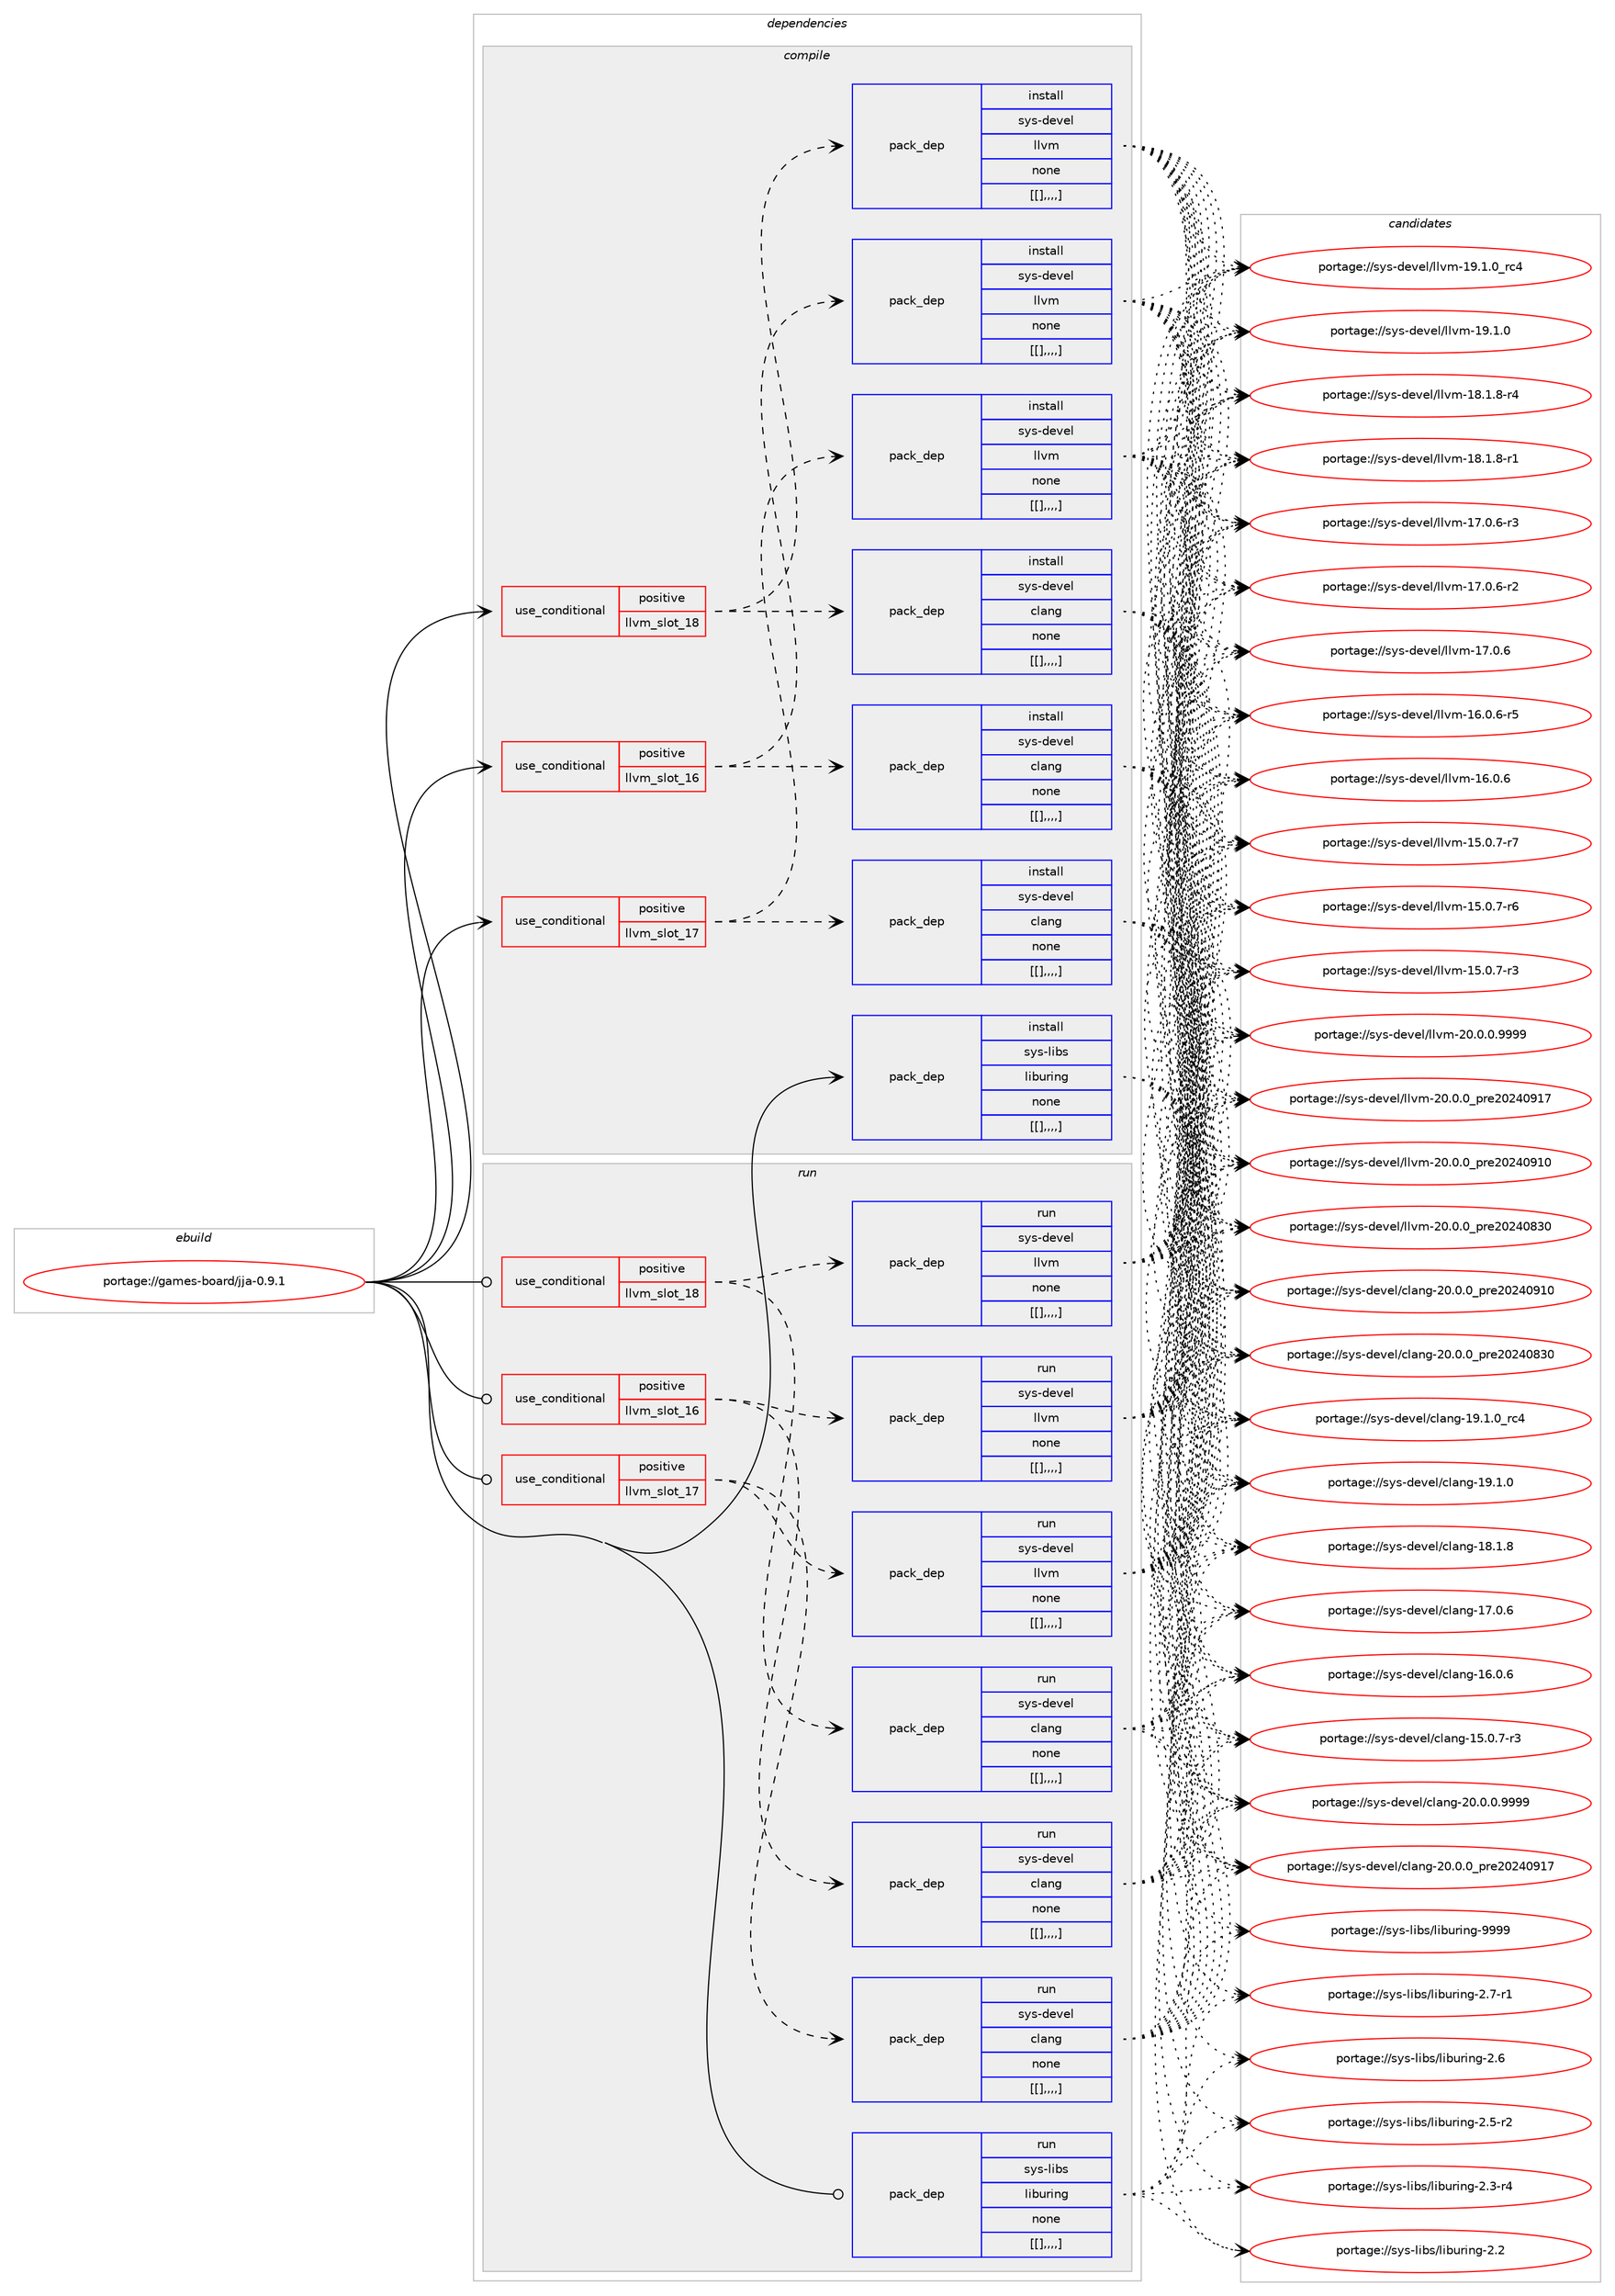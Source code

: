 digraph prolog {

# *************
# Graph options
# *************

newrank=true;
concentrate=true;
compound=true;
graph [rankdir=LR,fontname=Helvetica,fontsize=10,ranksep=1.5];#, ranksep=2.5, nodesep=0.2];
edge  [arrowhead=vee];
node  [fontname=Helvetica,fontsize=10];

# **********
# The ebuild
# **********

subgraph cluster_leftcol {
color=gray;
label=<<i>ebuild</i>>;
id [label="portage://games-board/jja-0.9.1", color=red, width=4, href="../games-board/jja-0.9.1.svg"];
}

# ****************
# The dependencies
# ****************

subgraph cluster_midcol {
color=gray;
label=<<i>dependencies</i>>;
subgraph cluster_compile {
fillcolor="#eeeeee";
style=filled;
label=<<i>compile</i>>;
subgraph cond65512 {
dependency230732 [label=<<TABLE BORDER="0" CELLBORDER="1" CELLSPACING="0" CELLPADDING="4"><TR><TD ROWSPAN="3" CELLPADDING="10">use_conditional</TD></TR><TR><TD>positive</TD></TR><TR><TD>llvm_slot_16</TD></TR></TABLE>>, shape=none, color=red];
subgraph pack163745 {
dependency230733 [label=<<TABLE BORDER="0" CELLBORDER="1" CELLSPACING="0" CELLPADDING="4" WIDTH="220"><TR><TD ROWSPAN="6" CELLPADDING="30">pack_dep</TD></TR><TR><TD WIDTH="110">install</TD></TR><TR><TD>sys-devel</TD></TR><TR><TD>clang</TD></TR><TR><TD>none</TD></TR><TR><TD>[[],,,,]</TD></TR></TABLE>>, shape=none, color=blue];
}
dependency230732:e -> dependency230733:w [weight=20,style="dashed",arrowhead="vee"];
subgraph pack163746 {
dependency230734 [label=<<TABLE BORDER="0" CELLBORDER="1" CELLSPACING="0" CELLPADDING="4" WIDTH="220"><TR><TD ROWSPAN="6" CELLPADDING="30">pack_dep</TD></TR><TR><TD WIDTH="110">install</TD></TR><TR><TD>sys-devel</TD></TR><TR><TD>llvm</TD></TR><TR><TD>none</TD></TR><TR><TD>[[],,,,]</TD></TR></TABLE>>, shape=none, color=blue];
}
dependency230732:e -> dependency230734:w [weight=20,style="dashed",arrowhead="vee"];
}
id:e -> dependency230732:w [weight=20,style="solid",arrowhead="vee"];
subgraph cond65513 {
dependency230735 [label=<<TABLE BORDER="0" CELLBORDER="1" CELLSPACING="0" CELLPADDING="4"><TR><TD ROWSPAN="3" CELLPADDING="10">use_conditional</TD></TR><TR><TD>positive</TD></TR><TR><TD>llvm_slot_17</TD></TR></TABLE>>, shape=none, color=red];
subgraph pack163747 {
dependency230736 [label=<<TABLE BORDER="0" CELLBORDER="1" CELLSPACING="0" CELLPADDING="4" WIDTH="220"><TR><TD ROWSPAN="6" CELLPADDING="30">pack_dep</TD></TR><TR><TD WIDTH="110">install</TD></TR><TR><TD>sys-devel</TD></TR><TR><TD>clang</TD></TR><TR><TD>none</TD></TR><TR><TD>[[],,,,]</TD></TR></TABLE>>, shape=none, color=blue];
}
dependency230735:e -> dependency230736:w [weight=20,style="dashed",arrowhead="vee"];
subgraph pack163748 {
dependency230737 [label=<<TABLE BORDER="0" CELLBORDER="1" CELLSPACING="0" CELLPADDING="4" WIDTH="220"><TR><TD ROWSPAN="6" CELLPADDING="30">pack_dep</TD></TR><TR><TD WIDTH="110">install</TD></TR><TR><TD>sys-devel</TD></TR><TR><TD>llvm</TD></TR><TR><TD>none</TD></TR><TR><TD>[[],,,,]</TD></TR></TABLE>>, shape=none, color=blue];
}
dependency230735:e -> dependency230737:w [weight=20,style="dashed",arrowhead="vee"];
}
id:e -> dependency230735:w [weight=20,style="solid",arrowhead="vee"];
subgraph cond65514 {
dependency230738 [label=<<TABLE BORDER="0" CELLBORDER="1" CELLSPACING="0" CELLPADDING="4"><TR><TD ROWSPAN="3" CELLPADDING="10">use_conditional</TD></TR><TR><TD>positive</TD></TR><TR><TD>llvm_slot_18</TD></TR></TABLE>>, shape=none, color=red];
subgraph pack163749 {
dependency230739 [label=<<TABLE BORDER="0" CELLBORDER="1" CELLSPACING="0" CELLPADDING="4" WIDTH="220"><TR><TD ROWSPAN="6" CELLPADDING="30">pack_dep</TD></TR><TR><TD WIDTH="110">install</TD></TR><TR><TD>sys-devel</TD></TR><TR><TD>clang</TD></TR><TR><TD>none</TD></TR><TR><TD>[[],,,,]</TD></TR></TABLE>>, shape=none, color=blue];
}
dependency230738:e -> dependency230739:w [weight=20,style="dashed",arrowhead="vee"];
subgraph pack163750 {
dependency230740 [label=<<TABLE BORDER="0" CELLBORDER="1" CELLSPACING="0" CELLPADDING="4" WIDTH="220"><TR><TD ROWSPAN="6" CELLPADDING="30">pack_dep</TD></TR><TR><TD WIDTH="110">install</TD></TR><TR><TD>sys-devel</TD></TR><TR><TD>llvm</TD></TR><TR><TD>none</TD></TR><TR><TD>[[],,,,]</TD></TR></TABLE>>, shape=none, color=blue];
}
dependency230738:e -> dependency230740:w [weight=20,style="dashed",arrowhead="vee"];
}
id:e -> dependency230738:w [weight=20,style="solid",arrowhead="vee"];
subgraph pack163751 {
dependency230741 [label=<<TABLE BORDER="0" CELLBORDER="1" CELLSPACING="0" CELLPADDING="4" WIDTH="220"><TR><TD ROWSPAN="6" CELLPADDING="30">pack_dep</TD></TR><TR><TD WIDTH="110">install</TD></TR><TR><TD>sys-libs</TD></TR><TR><TD>liburing</TD></TR><TR><TD>none</TD></TR><TR><TD>[[],,,,]</TD></TR></TABLE>>, shape=none, color=blue];
}
id:e -> dependency230741:w [weight=20,style="solid",arrowhead="vee"];
}
subgraph cluster_compileandrun {
fillcolor="#eeeeee";
style=filled;
label=<<i>compile and run</i>>;
}
subgraph cluster_run {
fillcolor="#eeeeee";
style=filled;
label=<<i>run</i>>;
subgraph cond65515 {
dependency230742 [label=<<TABLE BORDER="0" CELLBORDER="1" CELLSPACING="0" CELLPADDING="4"><TR><TD ROWSPAN="3" CELLPADDING="10">use_conditional</TD></TR><TR><TD>positive</TD></TR><TR><TD>llvm_slot_16</TD></TR></TABLE>>, shape=none, color=red];
subgraph pack163752 {
dependency230743 [label=<<TABLE BORDER="0" CELLBORDER="1" CELLSPACING="0" CELLPADDING="4" WIDTH="220"><TR><TD ROWSPAN="6" CELLPADDING="30">pack_dep</TD></TR><TR><TD WIDTH="110">run</TD></TR><TR><TD>sys-devel</TD></TR><TR><TD>clang</TD></TR><TR><TD>none</TD></TR><TR><TD>[[],,,,]</TD></TR></TABLE>>, shape=none, color=blue];
}
dependency230742:e -> dependency230743:w [weight=20,style="dashed",arrowhead="vee"];
subgraph pack163753 {
dependency230744 [label=<<TABLE BORDER="0" CELLBORDER="1" CELLSPACING="0" CELLPADDING="4" WIDTH="220"><TR><TD ROWSPAN="6" CELLPADDING="30">pack_dep</TD></TR><TR><TD WIDTH="110">run</TD></TR><TR><TD>sys-devel</TD></TR><TR><TD>llvm</TD></TR><TR><TD>none</TD></TR><TR><TD>[[],,,,]</TD></TR></TABLE>>, shape=none, color=blue];
}
dependency230742:e -> dependency230744:w [weight=20,style="dashed",arrowhead="vee"];
}
id:e -> dependency230742:w [weight=20,style="solid",arrowhead="odot"];
subgraph cond65516 {
dependency230745 [label=<<TABLE BORDER="0" CELLBORDER="1" CELLSPACING="0" CELLPADDING="4"><TR><TD ROWSPAN="3" CELLPADDING="10">use_conditional</TD></TR><TR><TD>positive</TD></TR><TR><TD>llvm_slot_17</TD></TR></TABLE>>, shape=none, color=red];
subgraph pack163754 {
dependency230746 [label=<<TABLE BORDER="0" CELLBORDER="1" CELLSPACING="0" CELLPADDING="4" WIDTH="220"><TR><TD ROWSPAN="6" CELLPADDING="30">pack_dep</TD></TR><TR><TD WIDTH="110">run</TD></TR><TR><TD>sys-devel</TD></TR><TR><TD>clang</TD></TR><TR><TD>none</TD></TR><TR><TD>[[],,,,]</TD></TR></TABLE>>, shape=none, color=blue];
}
dependency230745:e -> dependency230746:w [weight=20,style="dashed",arrowhead="vee"];
subgraph pack163755 {
dependency230747 [label=<<TABLE BORDER="0" CELLBORDER="1" CELLSPACING="0" CELLPADDING="4" WIDTH="220"><TR><TD ROWSPAN="6" CELLPADDING="30">pack_dep</TD></TR><TR><TD WIDTH="110">run</TD></TR><TR><TD>sys-devel</TD></TR><TR><TD>llvm</TD></TR><TR><TD>none</TD></TR><TR><TD>[[],,,,]</TD></TR></TABLE>>, shape=none, color=blue];
}
dependency230745:e -> dependency230747:w [weight=20,style="dashed",arrowhead="vee"];
}
id:e -> dependency230745:w [weight=20,style="solid",arrowhead="odot"];
subgraph cond65517 {
dependency230748 [label=<<TABLE BORDER="0" CELLBORDER="1" CELLSPACING="0" CELLPADDING="4"><TR><TD ROWSPAN="3" CELLPADDING="10">use_conditional</TD></TR><TR><TD>positive</TD></TR><TR><TD>llvm_slot_18</TD></TR></TABLE>>, shape=none, color=red];
subgraph pack163756 {
dependency230749 [label=<<TABLE BORDER="0" CELLBORDER="1" CELLSPACING="0" CELLPADDING="4" WIDTH="220"><TR><TD ROWSPAN="6" CELLPADDING="30">pack_dep</TD></TR><TR><TD WIDTH="110">run</TD></TR><TR><TD>sys-devel</TD></TR><TR><TD>clang</TD></TR><TR><TD>none</TD></TR><TR><TD>[[],,,,]</TD></TR></TABLE>>, shape=none, color=blue];
}
dependency230748:e -> dependency230749:w [weight=20,style="dashed",arrowhead="vee"];
subgraph pack163757 {
dependency230750 [label=<<TABLE BORDER="0" CELLBORDER="1" CELLSPACING="0" CELLPADDING="4" WIDTH="220"><TR><TD ROWSPAN="6" CELLPADDING="30">pack_dep</TD></TR><TR><TD WIDTH="110">run</TD></TR><TR><TD>sys-devel</TD></TR><TR><TD>llvm</TD></TR><TR><TD>none</TD></TR><TR><TD>[[],,,,]</TD></TR></TABLE>>, shape=none, color=blue];
}
dependency230748:e -> dependency230750:w [weight=20,style="dashed",arrowhead="vee"];
}
id:e -> dependency230748:w [weight=20,style="solid",arrowhead="odot"];
subgraph pack163758 {
dependency230751 [label=<<TABLE BORDER="0" CELLBORDER="1" CELLSPACING="0" CELLPADDING="4" WIDTH="220"><TR><TD ROWSPAN="6" CELLPADDING="30">pack_dep</TD></TR><TR><TD WIDTH="110">run</TD></TR><TR><TD>sys-libs</TD></TR><TR><TD>liburing</TD></TR><TR><TD>none</TD></TR><TR><TD>[[],,,,]</TD></TR></TABLE>>, shape=none, color=blue];
}
id:e -> dependency230751:w [weight=20,style="solid",arrowhead="odot"];
}
}

# **************
# The candidates
# **************

subgraph cluster_choices {
rank=same;
color=gray;
label=<<i>candidates</i>>;

subgraph choice163745 {
color=black;
nodesep=1;
choice11512111545100101118101108479910897110103455048464846484657575757 [label="portage://sys-devel/clang-20.0.0.9999", color=red, width=4,href="../sys-devel/clang-20.0.0.9999.svg"];
choice1151211154510010111810110847991089711010345504846484648951121141015048505248574955 [label="portage://sys-devel/clang-20.0.0_pre20240917", color=red, width=4,href="../sys-devel/clang-20.0.0_pre20240917.svg"];
choice1151211154510010111810110847991089711010345504846484648951121141015048505248574948 [label="portage://sys-devel/clang-20.0.0_pre20240910", color=red, width=4,href="../sys-devel/clang-20.0.0_pre20240910.svg"];
choice1151211154510010111810110847991089711010345504846484648951121141015048505248565148 [label="portage://sys-devel/clang-20.0.0_pre20240830", color=red, width=4,href="../sys-devel/clang-20.0.0_pre20240830.svg"];
choice1151211154510010111810110847991089711010345495746494648951149952 [label="portage://sys-devel/clang-19.1.0_rc4", color=red, width=4,href="../sys-devel/clang-19.1.0_rc4.svg"];
choice1151211154510010111810110847991089711010345495746494648 [label="portage://sys-devel/clang-19.1.0", color=red, width=4,href="../sys-devel/clang-19.1.0.svg"];
choice1151211154510010111810110847991089711010345495646494656 [label="portage://sys-devel/clang-18.1.8", color=red, width=4,href="../sys-devel/clang-18.1.8.svg"];
choice1151211154510010111810110847991089711010345495546484654 [label="portage://sys-devel/clang-17.0.6", color=red, width=4,href="../sys-devel/clang-17.0.6.svg"];
choice1151211154510010111810110847991089711010345495446484654 [label="portage://sys-devel/clang-16.0.6", color=red, width=4,href="../sys-devel/clang-16.0.6.svg"];
choice11512111545100101118101108479910897110103454953464846554511451 [label="portage://sys-devel/clang-15.0.7-r3", color=red, width=4,href="../sys-devel/clang-15.0.7-r3.svg"];
dependency230733:e -> choice11512111545100101118101108479910897110103455048464846484657575757:w [style=dotted,weight="100"];
dependency230733:e -> choice1151211154510010111810110847991089711010345504846484648951121141015048505248574955:w [style=dotted,weight="100"];
dependency230733:e -> choice1151211154510010111810110847991089711010345504846484648951121141015048505248574948:w [style=dotted,weight="100"];
dependency230733:e -> choice1151211154510010111810110847991089711010345504846484648951121141015048505248565148:w [style=dotted,weight="100"];
dependency230733:e -> choice1151211154510010111810110847991089711010345495746494648951149952:w [style=dotted,weight="100"];
dependency230733:e -> choice1151211154510010111810110847991089711010345495746494648:w [style=dotted,weight="100"];
dependency230733:e -> choice1151211154510010111810110847991089711010345495646494656:w [style=dotted,weight="100"];
dependency230733:e -> choice1151211154510010111810110847991089711010345495546484654:w [style=dotted,weight="100"];
dependency230733:e -> choice1151211154510010111810110847991089711010345495446484654:w [style=dotted,weight="100"];
dependency230733:e -> choice11512111545100101118101108479910897110103454953464846554511451:w [style=dotted,weight="100"];
}
subgraph choice163746 {
color=black;
nodesep=1;
choice1151211154510010111810110847108108118109455048464846484657575757 [label="portage://sys-devel/llvm-20.0.0.9999", color=red, width=4,href="../sys-devel/llvm-20.0.0.9999.svg"];
choice115121115451001011181011084710810811810945504846484648951121141015048505248574955 [label="portage://sys-devel/llvm-20.0.0_pre20240917", color=red, width=4,href="../sys-devel/llvm-20.0.0_pre20240917.svg"];
choice115121115451001011181011084710810811810945504846484648951121141015048505248574948 [label="portage://sys-devel/llvm-20.0.0_pre20240910", color=red, width=4,href="../sys-devel/llvm-20.0.0_pre20240910.svg"];
choice115121115451001011181011084710810811810945504846484648951121141015048505248565148 [label="portage://sys-devel/llvm-20.0.0_pre20240830", color=red, width=4,href="../sys-devel/llvm-20.0.0_pre20240830.svg"];
choice115121115451001011181011084710810811810945495746494648951149952 [label="portage://sys-devel/llvm-19.1.0_rc4", color=red, width=4,href="../sys-devel/llvm-19.1.0_rc4.svg"];
choice115121115451001011181011084710810811810945495746494648 [label="portage://sys-devel/llvm-19.1.0", color=red, width=4,href="../sys-devel/llvm-19.1.0.svg"];
choice1151211154510010111810110847108108118109454956464946564511452 [label="portage://sys-devel/llvm-18.1.8-r4", color=red, width=4,href="../sys-devel/llvm-18.1.8-r4.svg"];
choice1151211154510010111810110847108108118109454956464946564511449 [label="portage://sys-devel/llvm-18.1.8-r1", color=red, width=4,href="../sys-devel/llvm-18.1.8-r1.svg"];
choice1151211154510010111810110847108108118109454955464846544511451 [label="portage://sys-devel/llvm-17.0.6-r3", color=red, width=4,href="../sys-devel/llvm-17.0.6-r3.svg"];
choice1151211154510010111810110847108108118109454955464846544511450 [label="portage://sys-devel/llvm-17.0.6-r2", color=red, width=4,href="../sys-devel/llvm-17.0.6-r2.svg"];
choice115121115451001011181011084710810811810945495546484654 [label="portage://sys-devel/llvm-17.0.6", color=red, width=4,href="../sys-devel/llvm-17.0.6.svg"];
choice1151211154510010111810110847108108118109454954464846544511453 [label="portage://sys-devel/llvm-16.0.6-r5", color=red, width=4,href="../sys-devel/llvm-16.0.6-r5.svg"];
choice115121115451001011181011084710810811810945495446484654 [label="portage://sys-devel/llvm-16.0.6", color=red, width=4,href="../sys-devel/llvm-16.0.6.svg"];
choice1151211154510010111810110847108108118109454953464846554511455 [label="portage://sys-devel/llvm-15.0.7-r7", color=red, width=4,href="../sys-devel/llvm-15.0.7-r7.svg"];
choice1151211154510010111810110847108108118109454953464846554511454 [label="portage://sys-devel/llvm-15.0.7-r6", color=red, width=4,href="../sys-devel/llvm-15.0.7-r6.svg"];
choice1151211154510010111810110847108108118109454953464846554511451 [label="portage://sys-devel/llvm-15.0.7-r3", color=red, width=4,href="../sys-devel/llvm-15.0.7-r3.svg"];
dependency230734:e -> choice1151211154510010111810110847108108118109455048464846484657575757:w [style=dotted,weight="100"];
dependency230734:e -> choice115121115451001011181011084710810811810945504846484648951121141015048505248574955:w [style=dotted,weight="100"];
dependency230734:e -> choice115121115451001011181011084710810811810945504846484648951121141015048505248574948:w [style=dotted,weight="100"];
dependency230734:e -> choice115121115451001011181011084710810811810945504846484648951121141015048505248565148:w [style=dotted,weight="100"];
dependency230734:e -> choice115121115451001011181011084710810811810945495746494648951149952:w [style=dotted,weight="100"];
dependency230734:e -> choice115121115451001011181011084710810811810945495746494648:w [style=dotted,weight="100"];
dependency230734:e -> choice1151211154510010111810110847108108118109454956464946564511452:w [style=dotted,weight="100"];
dependency230734:e -> choice1151211154510010111810110847108108118109454956464946564511449:w [style=dotted,weight="100"];
dependency230734:e -> choice1151211154510010111810110847108108118109454955464846544511451:w [style=dotted,weight="100"];
dependency230734:e -> choice1151211154510010111810110847108108118109454955464846544511450:w [style=dotted,weight="100"];
dependency230734:e -> choice115121115451001011181011084710810811810945495546484654:w [style=dotted,weight="100"];
dependency230734:e -> choice1151211154510010111810110847108108118109454954464846544511453:w [style=dotted,weight="100"];
dependency230734:e -> choice115121115451001011181011084710810811810945495446484654:w [style=dotted,weight="100"];
dependency230734:e -> choice1151211154510010111810110847108108118109454953464846554511455:w [style=dotted,weight="100"];
dependency230734:e -> choice1151211154510010111810110847108108118109454953464846554511454:w [style=dotted,weight="100"];
dependency230734:e -> choice1151211154510010111810110847108108118109454953464846554511451:w [style=dotted,weight="100"];
}
subgraph choice163747 {
color=black;
nodesep=1;
choice11512111545100101118101108479910897110103455048464846484657575757 [label="portage://sys-devel/clang-20.0.0.9999", color=red, width=4,href="../sys-devel/clang-20.0.0.9999.svg"];
choice1151211154510010111810110847991089711010345504846484648951121141015048505248574955 [label="portage://sys-devel/clang-20.0.0_pre20240917", color=red, width=4,href="../sys-devel/clang-20.0.0_pre20240917.svg"];
choice1151211154510010111810110847991089711010345504846484648951121141015048505248574948 [label="portage://sys-devel/clang-20.0.0_pre20240910", color=red, width=4,href="../sys-devel/clang-20.0.0_pre20240910.svg"];
choice1151211154510010111810110847991089711010345504846484648951121141015048505248565148 [label="portage://sys-devel/clang-20.0.0_pre20240830", color=red, width=4,href="../sys-devel/clang-20.0.0_pre20240830.svg"];
choice1151211154510010111810110847991089711010345495746494648951149952 [label="portage://sys-devel/clang-19.1.0_rc4", color=red, width=4,href="../sys-devel/clang-19.1.0_rc4.svg"];
choice1151211154510010111810110847991089711010345495746494648 [label="portage://sys-devel/clang-19.1.0", color=red, width=4,href="../sys-devel/clang-19.1.0.svg"];
choice1151211154510010111810110847991089711010345495646494656 [label="portage://sys-devel/clang-18.1.8", color=red, width=4,href="../sys-devel/clang-18.1.8.svg"];
choice1151211154510010111810110847991089711010345495546484654 [label="portage://sys-devel/clang-17.0.6", color=red, width=4,href="../sys-devel/clang-17.0.6.svg"];
choice1151211154510010111810110847991089711010345495446484654 [label="portage://sys-devel/clang-16.0.6", color=red, width=4,href="../sys-devel/clang-16.0.6.svg"];
choice11512111545100101118101108479910897110103454953464846554511451 [label="portage://sys-devel/clang-15.0.7-r3", color=red, width=4,href="../sys-devel/clang-15.0.7-r3.svg"];
dependency230736:e -> choice11512111545100101118101108479910897110103455048464846484657575757:w [style=dotted,weight="100"];
dependency230736:e -> choice1151211154510010111810110847991089711010345504846484648951121141015048505248574955:w [style=dotted,weight="100"];
dependency230736:e -> choice1151211154510010111810110847991089711010345504846484648951121141015048505248574948:w [style=dotted,weight="100"];
dependency230736:e -> choice1151211154510010111810110847991089711010345504846484648951121141015048505248565148:w [style=dotted,weight="100"];
dependency230736:e -> choice1151211154510010111810110847991089711010345495746494648951149952:w [style=dotted,weight="100"];
dependency230736:e -> choice1151211154510010111810110847991089711010345495746494648:w [style=dotted,weight="100"];
dependency230736:e -> choice1151211154510010111810110847991089711010345495646494656:w [style=dotted,weight="100"];
dependency230736:e -> choice1151211154510010111810110847991089711010345495546484654:w [style=dotted,weight="100"];
dependency230736:e -> choice1151211154510010111810110847991089711010345495446484654:w [style=dotted,weight="100"];
dependency230736:e -> choice11512111545100101118101108479910897110103454953464846554511451:w [style=dotted,weight="100"];
}
subgraph choice163748 {
color=black;
nodesep=1;
choice1151211154510010111810110847108108118109455048464846484657575757 [label="portage://sys-devel/llvm-20.0.0.9999", color=red, width=4,href="../sys-devel/llvm-20.0.0.9999.svg"];
choice115121115451001011181011084710810811810945504846484648951121141015048505248574955 [label="portage://sys-devel/llvm-20.0.0_pre20240917", color=red, width=4,href="../sys-devel/llvm-20.0.0_pre20240917.svg"];
choice115121115451001011181011084710810811810945504846484648951121141015048505248574948 [label="portage://sys-devel/llvm-20.0.0_pre20240910", color=red, width=4,href="../sys-devel/llvm-20.0.0_pre20240910.svg"];
choice115121115451001011181011084710810811810945504846484648951121141015048505248565148 [label="portage://sys-devel/llvm-20.0.0_pre20240830", color=red, width=4,href="../sys-devel/llvm-20.0.0_pre20240830.svg"];
choice115121115451001011181011084710810811810945495746494648951149952 [label="portage://sys-devel/llvm-19.1.0_rc4", color=red, width=4,href="../sys-devel/llvm-19.1.0_rc4.svg"];
choice115121115451001011181011084710810811810945495746494648 [label="portage://sys-devel/llvm-19.1.0", color=red, width=4,href="../sys-devel/llvm-19.1.0.svg"];
choice1151211154510010111810110847108108118109454956464946564511452 [label="portage://sys-devel/llvm-18.1.8-r4", color=red, width=4,href="../sys-devel/llvm-18.1.8-r4.svg"];
choice1151211154510010111810110847108108118109454956464946564511449 [label="portage://sys-devel/llvm-18.1.8-r1", color=red, width=4,href="../sys-devel/llvm-18.1.8-r1.svg"];
choice1151211154510010111810110847108108118109454955464846544511451 [label="portage://sys-devel/llvm-17.0.6-r3", color=red, width=4,href="../sys-devel/llvm-17.0.6-r3.svg"];
choice1151211154510010111810110847108108118109454955464846544511450 [label="portage://sys-devel/llvm-17.0.6-r2", color=red, width=4,href="../sys-devel/llvm-17.0.6-r2.svg"];
choice115121115451001011181011084710810811810945495546484654 [label="portage://sys-devel/llvm-17.0.6", color=red, width=4,href="../sys-devel/llvm-17.0.6.svg"];
choice1151211154510010111810110847108108118109454954464846544511453 [label="portage://sys-devel/llvm-16.0.6-r5", color=red, width=4,href="../sys-devel/llvm-16.0.6-r5.svg"];
choice115121115451001011181011084710810811810945495446484654 [label="portage://sys-devel/llvm-16.0.6", color=red, width=4,href="../sys-devel/llvm-16.0.6.svg"];
choice1151211154510010111810110847108108118109454953464846554511455 [label="portage://sys-devel/llvm-15.0.7-r7", color=red, width=4,href="../sys-devel/llvm-15.0.7-r7.svg"];
choice1151211154510010111810110847108108118109454953464846554511454 [label="portage://sys-devel/llvm-15.0.7-r6", color=red, width=4,href="../sys-devel/llvm-15.0.7-r6.svg"];
choice1151211154510010111810110847108108118109454953464846554511451 [label="portage://sys-devel/llvm-15.0.7-r3", color=red, width=4,href="../sys-devel/llvm-15.0.7-r3.svg"];
dependency230737:e -> choice1151211154510010111810110847108108118109455048464846484657575757:w [style=dotted,weight="100"];
dependency230737:e -> choice115121115451001011181011084710810811810945504846484648951121141015048505248574955:w [style=dotted,weight="100"];
dependency230737:e -> choice115121115451001011181011084710810811810945504846484648951121141015048505248574948:w [style=dotted,weight="100"];
dependency230737:e -> choice115121115451001011181011084710810811810945504846484648951121141015048505248565148:w [style=dotted,weight="100"];
dependency230737:e -> choice115121115451001011181011084710810811810945495746494648951149952:w [style=dotted,weight="100"];
dependency230737:e -> choice115121115451001011181011084710810811810945495746494648:w [style=dotted,weight="100"];
dependency230737:e -> choice1151211154510010111810110847108108118109454956464946564511452:w [style=dotted,weight="100"];
dependency230737:e -> choice1151211154510010111810110847108108118109454956464946564511449:w [style=dotted,weight="100"];
dependency230737:e -> choice1151211154510010111810110847108108118109454955464846544511451:w [style=dotted,weight="100"];
dependency230737:e -> choice1151211154510010111810110847108108118109454955464846544511450:w [style=dotted,weight="100"];
dependency230737:e -> choice115121115451001011181011084710810811810945495546484654:w [style=dotted,weight="100"];
dependency230737:e -> choice1151211154510010111810110847108108118109454954464846544511453:w [style=dotted,weight="100"];
dependency230737:e -> choice115121115451001011181011084710810811810945495446484654:w [style=dotted,weight="100"];
dependency230737:e -> choice1151211154510010111810110847108108118109454953464846554511455:w [style=dotted,weight="100"];
dependency230737:e -> choice1151211154510010111810110847108108118109454953464846554511454:w [style=dotted,weight="100"];
dependency230737:e -> choice1151211154510010111810110847108108118109454953464846554511451:w [style=dotted,weight="100"];
}
subgraph choice163749 {
color=black;
nodesep=1;
choice11512111545100101118101108479910897110103455048464846484657575757 [label="portage://sys-devel/clang-20.0.0.9999", color=red, width=4,href="../sys-devel/clang-20.0.0.9999.svg"];
choice1151211154510010111810110847991089711010345504846484648951121141015048505248574955 [label="portage://sys-devel/clang-20.0.0_pre20240917", color=red, width=4,href="../sys-devel/clang-20.0.0_pre20240917.svg"];
choice1151211154510010111810110847991089711010345504846484648951121141015048505248574948 [label="portage://sys-devel/clang-20.0.0_pre20240910", color=red, width=4,href="../sys-devel/clang-20.0.0_pre20240910.svg"];
choice1151211154510010111810110847991089711010345504846484648951121141015048505248565148 [label="portage://sys-devel/clang-20.0.0_pre20240830", color=red, width=4,href="../sys-devel/clang-20.0.0_pre20240830.svg"];
choice1151211154510010111810110847991089711010345495746494648951149952 [label="portage://sys-devel/clang-19.1.0_rc4", color=red, width=4,href="../sys-devel/clang-19.1.0_rc4.svg"];
choice1151211154510010111810110847991089711010345495746494648 [label="portage://sys-devel/clang-19.1.0", color=red, width=4,href="../sys-devel/clang-19.1.0.svg"];
choice1151211154510010111810110847991089711010345495646494656 [label="portage://sys-devel/clang-18.1.8", color=red, width=4,href="../sys-devel/clang-18.1.8.svg"];
choice1151211154510010111810110847991089711010345495546484654 [label="portage://sys-devel/clang-17.0.6", color=red, width=4,href="../sys-devel/clang-17.0.6.svg"];
choice1151211154510010111810110847991089711010345495446484654 [label="portage://sys-devel/clang-16.0.6", color=red, width=4,href="../sys-devel/clang-16.0.6.svg"];
choice11512111545100101118101108479910897110103454953464846554511451 [label="portage://sys-devel/clang-15.0.7-r3", color=red, width=4,href="../sys-devel/clang-15.0.7-r3.svg"];
dependency230739:e -> choice11512111545100101118101108479910897110103455048464846484657575757:w [style=dotted,weight="100"];
dependency230739:e -> choice1151211154510010111810110847991089711010345504846484648951121141015048505248574955:w [style=dotted,weight="100"];
dependency230739:e -> choice1151211154510010111810110847991089711010345504846484648951121141015048505248574948:w [style=dotted,weight="100"];
dependency230739:e -> choice1151211154510010111810110847991089711010345504846484648951121141015048505248565148:w [style=dotted,weight="100"];
dependency230739:e -> choice1151211154510010111810110847991089711010345495746494648951149952:w [style=dotted,weight="100"];
dependency230739:e -> choice1151211154510010111810110847991089711010345495746494648:w [style=dotted,weight="100"];
dependency230739:e -> choice1151211154510010111810110847991089711010345495646494656:w [style=dotted,weight="100"];
dependency230739:e -> choice1151211154510010111810110847991089711010345495546484654:w [style=dotted,weight="100"];
dependency230739:e -> choice1151211154510010111810110847991089711010345495446484654:w [style=dotted,weight="100"];
dependency230739:e -> choice11512111545100101118101108479910897110103454953464846554511451:w [style=dotted,weight="100"];
}
subgraph choice163750 {
color=black;
nodesep=1;
choice1151211154510010111810110847108108118109455048464846484657575757 [label="portage://sys-devel/llvm-20.0.0.9999", color=red, width=4,href="../sys-devel/llvm-20.0.0.9999.svg"];
choice115121115451001011181011084710810811810945504846484648951121141015048505248574955 [label="portage://sys-devel/llvm-20.0.0_pre20240917", color=red, width=4,href="../sys-devel/llvm-20.0.0_pre20240917.svg"];
choice115121115451001011181011084710810811810945504846484648951121141015048505248574948 [label="portage://sys-devel/llvm-20.0.0_pre20240910", color=red, width=4,href="../sys-devel/llvm-20.0.0_pre20240910.svg"];
choice115121115451001011181011084710810811810945504846484648951121141015048505248565148 [label="portage://sys-devel/llvm-20.0.0_pre20240830", color=red, width=4,href="../sys-devel/llvm-20.0.0_pre20240830.svg"];
choice115121115451001011181011084710810811810945495746494648951149952 [label="portage://sys-devel/llvm-19.1.0_rc4", color=red, width=4,href="../sys-devel/llvm-19.1.0_rc4.svg"];
choice115121115451001011181011084710810811810945495746494648 [label="portage://sys-devel/llvm-19.1.0", color=red, width=4,href="../sys-devel/llvm-19.1.0.svg"];
choice1151211154510010111810110847108108118109454956464946564511452 [label="portage://sys-devel/llvm-18.1.8-r4", color=red, width=4,href="../sys-devel/llvm-18.1.8-r4.svg"];
choice1151211154510010111810110847108108118109454956464946564511449 [label="portage://sys-devel/llvm-18.1.8-r1", color=red, width=4,href="../sys-devel/llvm-18.1.8-r1.svg"];
choice1151211154510010111810110847108108118109454955464846544511451 [label="portage://sys-devel/llvm-17.0.6-r3", color=red, width=4,href="../sys-devel/llvm-17.0.6-r3.svg"];
choice1151211154510010111810110847108108118109454955464846544511450 [label="portage://sys-devel/llvm-17.0.6-r2", color=red, width=4,href="../sys-devel/llvm-17.0.6-r2.svg"];
choice115121115451001011181011084710810811810945495546484654 [label="portage://sys-devel/llvm-17.0.6", color=red, width=4,href="../sys-devel/llvm-17.0.6.svg"];
choice1151211154510010111810110847108108118109454954464846544511453 [label="portage://sys-devel/llvm-16.0.6-r5", color=red, width=4,href="../sys-devel/llvm-16.0.6-r5.svg"];
choice115121115451001011181011084710810811810945495446484654 [label="portage://sys-devel/llvm-16.0.6", color=red, width=4,href="../sys-devel/llvm-16.0.6.svg"];
choice1151211154510010111810110847108108118109454953464846554511455 [label="portage://sys-devel/llvm-15.0.7-r7", color=red, width=4,href="../sys-devel/llvm-15.0.7-r7.svg"];
choice1151211154510010111810110847108108118109454953464846554511454 [label="portage://sys-devel/llvm-15.0.7-r6", color=red, width=4,href="../sys-devel/llvm-15.0.7-r6.svg"];
choice1151211154510010111810110847108108118109454953464846554511451 [label="portage://sys-devel/llvm-15.0.7-r3", color=red, width=4,href="../sys-devel/llvm-15.0.7-r3.svg"];
dependency230740:e -> choice1151211154510010111810110847108108118109455048464846484657575757:w [style=dotted,weight="100"];
dependency230740:e -> choice115121115451001011181011084710810811810945504846484648951121141015048505248574955:w [style=dotted,weight="100"];
dependency230740:e -> choice115121115451001011181011084710810811810945504846484648951121141015048505248574948:w [style=dotted,weight="100"];
dependency230740:e -> choice115121115451001011181011084710810811810945504846484648951121141015048505248565148:w [style=dotted,weight="100"];
dependency230740:e -> choice115121115451001011181011084710810811810945495746494648951149952:w [style=dotted,weight="100"];
dependency230740:e -> choice115121115451001011181011084710810811810945495746494648:w [style=dotted,weight="100"];
dependency230740:e -> choice1151211154510010111810110847108108118109454956464946564511452:w [style=dotted,weight="100"];
dependency230740:e -> choice1151211154510010111810110847108108118109454956464946564511449:w [style=dotted,weight="100"];
dependency230740:e -> choice1151211154510010111810110847108108118109454955464846544511451:w [style=dotted,weight="100"];
dependency230740:e -> choice1151211154510010111810110847108108118109454955464846544511450:w [style=dotted,weight="100"];
dependency230740:e -> choice115121115451001011181011084710810811810945495546484654:w [style=dotted,weight="100"];
dependency230740:e -> choice1151211154510010111810110847108108118109454954464846544511453:w [style=dotted,weight="100"];
dependency230740:e -> choice115121115451001011181011084710810811810945495446484654:w [style=dotted,weight="100"];
dependency230740:e -> choice1151211154510010111810110847108108118109454953464846554511455:w [style=dotted,weight="100"];
dependency230740:e -> choice1151211154510010111810110847108108118109454953464846554511454:w [style=dotted,weight="100"];
dependency230740:e -> choice1151211154510010111810110847108108118109454953464846554511451:w [style=dotted,weight="100"];
}
subgraph choice163751 {
color=black;
nodesep=1;
choice115121115451081059811547108105981171141051101034557575757 [label="portage://sys-libs/liburing-9999", color=red, width=4,href="../sys-libs/liburing-9999.svg"];
choice11512111545108105981154710810598117114105110103455046554511449 [label="portage://sys-libs/liburing-2.7-r1", color=red, width=4,href="../sys-libs/liburing-2.7-r1.svg"];
choice1151211154510810598115471081059811711410511010345504654 [label="portage://sys-libs/liburing-2.6", color=red, width=4,href="../sys-libs/liburing-2.6.svg"];
choice11512111545108105981154710810598117114105110103455046534511450 [label="portage://sys-libs/liburing-2.5-r2", color=red, width=4,href="../sys-libs/liburing-2.5-r2.svg"];
choice11512111545108105981154710810598117114105110103455046514511452 [label="portage://sys-libs/liburing-2.3-r4", color=red, width=4,href="../sys-libs/liburing-2.3-r4.svg"];
choice1151211154510810598115471081059811711410511010345504650 [label="portage://sys-libs/liburing-2.2", color=red, width=4,href="../sys-libs/liburing-2.2.svg"];
dependency230741:e -> choice115121115451081059811547108105981171141051101034557575757:w [style=dotted,weight="100"];
dependency230741:e -> choice11512111545108105981154710810598117114105110103455046554511449:w [style=dotted,weight="100"];
dependency230741:e -> choice1151211154510810598115471081059811711410511010345504654:w [style=dotted,weight="100"];
dependency230741:e -> choice11512111545108105981154710810598117114105110103455046534511450:w [style=dotted,weight="100"];
dependency230741:e -> choice11512111545108105981154710810598117114105110103455046514511452:w [style=dotted,weight="100"];
dependency230741:e -> choice1151211154510810598115471081059811711410511010345504650:w [style=dotted,weight="100"];
}
subgraph choice163752 {
color=black;
nodesep=1;
choice11512111545100101118101108479910897110103455048464846484657575757 [label="portage://sys-devel/clang-20.0.0.9999", color=red, width=4,href="../sys-devel/clang-20.0.0.9999.svg"];
choice1151211154510010111810110847991089711010345504846484648951121141015048505248574955 [label="portage://sys-devel/clang-20.0.0_pre20240917", color=red, width=4,href="../sys-devel/clang-20.0.0_pre20240917.svg"];
choice1151211154510010111810110847991089711010345504846484648951121141015048505248574948 [label="portage://sys-devel/clang-20.0.0_pre20240910", color=red, width=4,href="../sys-devel/clang-20.0.0_pre20240910.svg"];
choice1151211154510010111810110847991089711010345504846484648951121141015048505248565148 [label="portage://sys-devel/clang-20.0.0_pre20240830", color=red, width=4,href="../sys-devel/clang-20.0.0_pre20240830.svg"];
choice1151211154510010111810110847991089711010345495746494648951149952 [label="portage://sys-devel/clang-19.1.0_rc4", color=red, width=4,href="../sys-devel/clang-19.1.0_rc4.svg"];
choice1151211154510010111810110847991089711010345495746494648 [label="portage://sys-devel/clang-19.1.0", color=red, width=4,href="../sys-devel/clang-19.1.0.svg"];
choice1151211154510010111810110847991089711010345495646494656 [label="portage://sys-devel/clang-18.1.8", color=red, width=4,href="../sys-devel/clang-18.1.8.svg"];
choice1151211154510010111810110847991089711010345495546484654 [label="portage://sys-devel/clang-17.0.6", color=red, width=4,href="../sys-devel/clang-17.0.6.svg"];
choice1151211154510010111810110847991089711010345495446484654 [label="portage://sys-devel/clang-16.0.6", color=red, width=4,href="../sys-devel/clang-16.0.6.svg"];
choice11512111545100101118101108479910897110103454953464846554511451 [label="portage://sys-devel/clang-15.0.7-r3", color=red, width=4,href="../sys-devel/clang-15.0.7-r3.svg"];
dependency230743:e -> choice11512111545100101118101108479910897110103455048464846484657575757:w [style=dotted,weight="100"];
dependency230743:e -> choice1151211154510010111810110847991089711010345504846484648951121141015048505248574955:w [style=dotted,weight="100"];
dependency230743:e -> choice1151211154510010111810110847991089711010345504846484648951121141015048505248574948:w [style=dotted,weight="100"];
dependency230743:e -> choice1151211154510010111810110847991089711010345504846484648951121141015048505248565148:w [style=dotted,weight="100"];
dependency230743:e -> choice1151211154510010111810110847991089711010345495746494648951149952:w [style=dotted,weight="100"];
dependency230743:e -> choice1151211154510010111810110847991089711010345495746494648:w [style=dotted,weight="100"];
dependency230743:e -> choice1151211154510010111810110847991089711010345495646494656:w [style=dotted,weight="100"];
dependency230743:e -> choice1151211154510010111810110847991089711010345495546484654:w [style=dotted,weight="100"];
dependency230743:e -> choice1151211154510010111810110847991089711010345495446484654:w [style=dotted,weight="100"];
dependency230743:e -> choice11512111545100101118101108479910897110103454953464846554511451:w [style=dotted,weight="100"];
}
subgraph choice163753 {
color=black;
nodesep=1;
choice1151211154510010111810110847108108118109455048464846484657575757 [label="portage://sys-devel/llvm-20.0.0.9999", color=red, width=4,href="../sys-devel/llvm-20.0.0.9999.svg"];
choice115121115451001011181011084710810811810945504846484648951121141015048505248574955 [label="portage://sys-devel/llvm-20.0.0_pre20240917", color=red, width=4,href="../sys-devel/llvm-20.0.0_pre20240917.svg"];
choice115121115451001011181011084710810811810945504846484648951121141015048505248574948 [label="portage://sys-devel/llvm-20.0.0_pre20240910", color=red, width=4,href="../sys-devel/llvm-20.0.0_pre20240910.svg"];
choice115121115451001011181011084710810811810945504846484648951121141015048505248565148 [label="portage://sys-devel/llvm-20.0.0_pre20240830", color=red, width=4,href="../sys-devel/llvm-20.0.0_pre20240830.svg"];
choice115121115451001011181011084710810811810945495746494648951149952 [label="portage://sys-devel/llvm-19.1.0_rc4", color=red, width=4,href="../sys-devel/llvm-19.1.0_rc4.svg"];
choice115121115451001011181011084710810811810945495746494648 [label="portage://sys-devel/llvm-19.1.0", color=red, width=4,href="../sys-devel/llvm-19.1.0.svg"];
choice1151211154510010111810110847108108118109454956464946564511452 [label="portage://sys-devel/llvm-18.1.8-r4", color=red, width=4,href="../sys-devel/llvm-18.1.8-r4.svg"];
choice1151211154510010111810110847108108118109454956464946564511449 [label="portage://sys-devel/llvm-18.1.8-r1", color=red, width=4,href="../sys-devel/llvm-18.1.8-r1.svg"];
choice1151211154510010111810110847108108118109454955464846544511451 [label="portage://sys-devel/llvm-17.0.6-r3", color=red, width=4,href="../sys-devel/llvm-17.0.6-r3.svg"];
choice1151211154510010111810110847108108118109454955464846544511450 [label="portage://sys-devel/llvm-17.0.6-r2", color=red, width=4,href="../sys-devel/llvm-17.0.6-r2.svg"];
choice115121115451001011181011084710810811810945495546484654 [label="portage://sys-devel/llvm-17.0.6", color=red, width=4,href="../sys-devel/llvm-17.0.6.svg"];
choice1151211154510010111810110847108108118109454954464846544511453 [label="portage://sys-devel/llvm-16.0.6-r5", color=red, width=4,href="../sys-devel/llvm-16.0.6-r5.svg"];
choice115121115451001011181011084710810811810945495446484654 [label="portage://sys-devel/llvm-16.0.6", color=red, width=4,href="../sys-devel/llvm-16.0.6.svg"];
choice1151211154510010111810110847108108118109454953464846554511455 [label="portage://sys-devel/llvm-15.0.7-r7", color=red, width=4,href="../sys-devel/llvm-15.0.7-r7.svg"];
choice1151211154510010111810110847108108118109454953464846554511454 [label="portage://sys-devel/llvm-15.0.7-r6", color=red, width=4,href="../sys-devel/llvm-15.0.7-r6.svg"];
choice1151211154510010111810110847108108118109454953464846554511451 [label="portage://sys-devel/llvm-15.0.7-r3", color=red, width=4,href="../sys-devel/llvm-15.0.7-r3.svg"];
dependency230744:e -> choice1151211154510010111810110847108108118109455048464846484657575757:w [style=dotted,weight="100"];
dependency230744:e -> choice115121115451001011181011084710810811810945504846484648951121141015048505248574955:w [style=dotted,weight="100"];
dependency230744:e -> choice115121115451001011181011084710810811810945504846484648951121141015048505248574948:w [style=dotted,weight="100"];
dependency230744:e -> choice115121115451001011181011084710810811810945504846484648951121141015048505248565148:w [style=dotted,weight="100"];
dependency230744:e -> choice115121115451001011181011084710810811810945495746494648951149952:w [style=dotted,weight="100"];
dependency230744:e -> choice115121115451001011181011084710810811810945495746494648:w [style=dotted,weight="100"];
dependency230744:e -> choice1151211154510010111810110847108108118109454956464946564511452:w [style=dotted,weight="100"];
dependency230744:e -> choice1151211154510010111810110847108108118109454956464946564511449:w [style=dotted,weight="100"];
dependency230744:e -> choice1151211154510010111810110847108108118109454955464846544511451:w [style=dotted,weight="100"];
dependency230744:e -> choice1151211154510010111810110847108108118109454955464846544511450:w [style=dotted,weight="100"];
dependency230744:e -> choice115121115451001011181011084710810811810945495546484654:w [style=dotted,weight="100"];
dependency230744:e -> choice1151211154510010111810110847108108118109454954464846544511453:w [style=dotted,weight="100"];
dependency230744:e -> choice115121115451001011181011084710810811810945495446484654:w [style=dotted,weight="100"];
dependency230744:e -> choice1151211154510010111810110847108108118109454953464846554511455:w [style=dotted,weight="100"];
dependency230744:e -> choice1151211154510010111810110847108108118109454953464846554511454:w [style=dotted,weight="100"];
dependency230744:e -> choice1151211154510010111810110847108108118109454953464846554511451:w [style=dotted,weight="100"];
}
subgraph choice163754 {
color=black;
nodesep=1;
choice11512111545100101118101108479910897110103455048464846484657575757 [label="portage://sys-devel/clang-20.0.0.9999", color=red, width=4,href="../sys-devel/clang-20.0.0.9999.svg"];
choice1151211154510010111810110847991089711010345504846484648951121141015048505248574955 [label="portage://sys-devel/clang-20.0.0_pre20240917", color=red, width=4,href="../sys-devel/clang-20.0.0_pre20240917.svg"];
choice1151211154510010111810110847991089711010345504846484648951121141015048505248574948 [label="portage://sys-devel/clang-20.0.0_pre20240910", color=red, width=4,href="../sys-devel/clang-20.0.0_pre20240910.svg"];
choice1151211154510010111810110847991089711010345504846484648951121141015048505248565148 [label="portage://sys-devel/clang-20.0.0_pre20240830", color=red, width=4,href="../sys-devel/clang-20.0.0_pre20240830.svg"];
choice1151211154510010111810110847991089711010345495746494648951149952 [label="portage://sys-devel/clang-19.1.0_rc4", color=red, width=4,href="../sys-devel/clang-19.1.0_rc4.svg"];
choice1151211154510010111810110847991089711010345495746494648 [label="portage://sys-devel/clang-19.1.0", color=red, width=4,href="../sys-devel/clang-19.1.0.svg"];
choice1151211154510010111810110847991089711010345495646494656 [label="portage://sys-devel/clang-18.1.8", color=red, width=4,href="../sys-devel/clang-18.1.8.svg"];
choice1151211154510010111810110847991089711010345495546484654 [label="portage://sys-devel/clang-17.0.6", color=red, width=4,href="../sys-devel/clang-17.0.6.svg"];
choice1151211154510010111810110847991089711010345495446484654 [label="portage://sys-devel/clang-16.0.6", color=red, width=4,href="../sys-devel/clang-16.0.6.svg"];
choice11512111545100101118101108479910897110103454953464846554511451 [label="portage://sys-devel/clang-15.0.7-r3", color=red, width=4,href="../sys-devel/clang-15.0.7-r3.svg"];
dependency230746:e -> choice11512111545100101118101108479910897110103455048464846484657575757:w [style=dotted,weight="100"];
dependency230746:e -> choice1151211154510010111810110847991089711010345504846484648951121141015048505248574955:w [style=dotted,weight="100"];
dependency230746:e -> choice1151211154510010111810110847991089711010345504846484648951121141015048505248574948:w [style=dotted,weight="100"];
dependency230746:e -> choice1151211154510010111810110847991089711010345504846484648951121141015048505248565148:w [style=dotted,weight="100"];
dependency230746:e -> choice1151211154510010111810110847991089711010345495746494648951149952:w [style=dotted,weight="100"];
dependency230746:e -> choice1151211154510010111810110847991089711010345495746494648:w [style=dotted,weight="100"];
dependency230746:e -> choice1151211154510010111810110847991089711010345495646494656:w [style=dotted,weight="100"];
dependency230746:e -> choice1151211154510010111810110847991089711010345495546484654:w [style=dotted,weight="100"];
dependency230746:e -> choice1151211154510010111810110847991089711010345495446484654:w [style=dotted,weight="100"];
dependency230746:e -> choice11512111545100101118101108479910897110103454953464846554511451:w [style=dotted,weight="100"];
}
subgraph choice163755 {
color=black;
nodesep=1;
choice1151211154510010111810110847108108118109455048464846484657575757 [label="portage://sys-devel/llvm-20.0.0.9999", color=red, width=4,href="../sys-devel/llvm-20.0.0.9999.svg"];
choice115121115451001011181011084710810811810945504846484648951121141015048505248574955 [label="portage://sys-devel/llvm-20.0.0_pre20240917", color=red, width=4,href="../sys-devel/llvm-20.0.0_pre20240917.svg"];
choice115121115451001011181011084710810811810945504846484648951121141015048505248574948 [label="portage://sys-devel/llvm-20.0.0_pre20240910", color=red, width=4,href="../sys-devel/llvm-20.0.0_pre20240910.svg"];
choice115121115451001011181011084710810811810945504846484648951121141015048505248565148 [label="portage://sys-devel/llvm-20.0.0_pre20240830", color=red, width=4,href="../sys-devel/llvm-20.0.0_pre20240830.svg"];
choice115121115451001011181011084710810811810945495746494648951149952 [label="portage://sys-devel/llvm-19.1.0_rc4", color=red, width=4,href="../sys-devel/llvm-19.1.0_rc4.svg"];
choice115121115451001011181011084710810811810945495746494648 [label="portage://sys-devel/llvm-19.1.0", color=red, width=4,href="../sys-devel/llvm-19.1.0.svg"];
choice1151211154510010111810110847108108118109454956464946564511452 [label="portage://sys-devel/llvm-18.1.8-r4", color=red, width=4,href="../sys-devel/llvm-18.1.8-r4.svg"];
choice1151211154510010111810110847108108118109454956464946564511449 [label="portage://sys-devel/llvm-18.1.8-r1", color=red, width=4,href="../sys-devel/llvm-18.1.8-r1.svg"];
choice1151211154510010111810110847108108118109454955464846544511451 [label="portage://sys-devel/llvm-17.0.6-r3", color=red, width=4,href="../sys-devel/llvm-17.0.6-r3.svg"];
choice1151211154510010111810110847108108118109454955464846544511450 [label="portage://sys-devel/llvm-17.0.6-r2", color=red, width=4,href="../sys-devel/llvm-17.0.6-r2.svg"];
choice115121115451001011181011084710810811810945495546484654 [label="portage://sys-devel/llvm-17.0.6", color=red, width=4,href="../sys-devel/llvm-17.0.6.svg"];
choice1151211154510010111810110847108108118109454954464846544511453 [label="portage://sys-devel/llvm-16.0.6-r5", color=red, width=4,href="../sys-devel/llvm-16.0.6-r5.svg"];
choice115121115451001011181011084710810811810945495446484654 [label="portage://sys-devel/llvm-16.0.6", color=red, width=4,href="../sys-devel/llvm-16.0.6.svg"];
choice1151211154510010111810110847108108118109454953464846554511455 [label="portage://sys-devel/llvm-15.0.7-r7", color=red, width=4,href="../sys-devel/llvm-15.0.7-r7.svg"];
choice1151211154510010111810110847108108118109454953464846554511454 [label="portage://sys-devel/llvm-15.0.7-r6", color=red, width=4,href="../sys-devel/llvm-15.0.7-r6.svg"];
choice1151211154510010111810110847108108118109454953464846554511451 [label="portage://sys-devel/llvm-15.0.7-r3", color=red, width=4,href="../sys-devel/llvm-15.0.7-r3.svg"];
dependency230747:e -> choice1151211154510010111810110847108108118109455048464846484657575757:w [style=dotted,weight="100"];
dependency230747:e -> choice115121115451001011181011084710810811810945504846484648951121141015048505248574955:w [style=dotted,weight="100"];
dependency230747:e -> choice115121115451001011181011084710810811810945504846484648951121141015048505248574948:w [style=dotted,weight="100"];
dependency230747:e -> choice115121115451001011181011084710810811810945504846484648951121141015048505248565148:w [style=dotted,weight="100"];
dependency230747:e -> choice115121115451001011181011084710810811810945495746494648951149952:w [style=dotted,weight="100"];
dependency230747:e -> choice115121115451001011181011084710810811810945495746494648:w [style=dotted,weight="100"];
dependency230747:e -> choice1151211154510010111810110847108108118109454956464946564511452:w [style=dotted,weight="100"];
dependency230747:e -> choice1151211154510010111810110847108108118109454956464946564511449:w [style=dotted,weight="100"];
dependency230747:e -> choice1151211154510010111810110847108108118109454955464846544511451:w [style=dotted,weight="100"];
dependency230747:e -> choice1151211154510010111810110847108108118109454955464846544511450:w [style=dotted,weight="100"];
dependency230747:e -> choice115121115451001011181011084710810811810945495546484654:w [style=dotted,weight="100"];
dependency230747:e -> choice1151211154510010111810110847108108118109454954464846544511453:w [style=dotted,weight="100"];
dependency230747:e -> choice115121115451001011181011084710810811810945495446484654:w [style=dotted,weight="100"];
dependency230747:e -> choice1151211154510010111810110847108108118109454953464846554511455:w [style=dotted,weight="100"];
dependency230747:e -> choice1151211154510010111810110847108108118109454953464846554511454:w [style=dotted,weight="100"];
dependency230747:e -> choice1151211154510010111810110847108108118109454953464846554511451:w [style=dotted,weight="100"];
}
subgraph choice163756 {
color=black;
nodesep=1;
choice11512111545100101118101108479910897110103455048464846484657575757 [label="portage://sys-devel/clang-20.0.0.9999", color=red, width=4,href="../sys-devel/clang-20.0.0.9999.svg"];
choice1151211154510010111810110847991089711010345504846484648951121141015048505248574955 [label="portage://sys-devel/clang-20.0.0_pre20240917", color=red, width=4,href="../sys-devel/clang-20.0.0_pre20240917.svg"];
choice1151211154510010111810110847991089711010345504846484648951121141015048505248574948 [label="portage://sys-devel/clang-20.0.0_pre20240910", color=red, width=4,href="../sys-devel/clang-20.0.0_pre20240910.svg"];
choice1151211154510010111810110847991089711010345504846484648951121141015048505248565148 [label="portage://sys-devel/clang-20.0.0_pre20240830", color=red, width=4,href="../sys-devel/clang-20.0.0_pre20240830.svg"];
choice1151211154510010111810110847991089711010345495746494648951149952 [label="portage://sys-devel/clang-19.1.0_rc4", color=red, width=4,href="../sys-devel/clang-19.1.0_rc4.svg"];
choice1151211154510010111810110847991089711010345495746494648 [label="portage://sys-devel/clang-19.1.0", color=red, width=4,href="../sys-devel/clang-19.1.0.svg"];
choice1151211154510010111810110847991089711010345495646494656 [label="portage://sys-devel/clang-18.1.8", color=red, width=4,href="../sys-devel/clang-18.1.8.svg"];
choice1151211154510010111810110847991089711010345495546484654 [label="portage://sys-devel/clang-17.0.6", color=red, width=4,href="../sys-devel/clang-17.0.6.svg"];
choice1151211154510010111810110847991089711010345495446484654 [label="portage://sys-devel/clang-16.0.6", color=red, width=4,href="../sys-devel/clang-16.0.6.svg"];
choice11512111545100101118101108479910897110103454953464846554511451 [label="portage://sys-devel/clang-15.0.7-r3", color=red, width=4,href="../sys-devel/clang-15.0.7-r3.svg"];
dependency230749:e -> choice11512111545100101118101108479910897110103455048464846484657575757:w [style=dotted,weight="100"];
dependency230749:e -> choice1151211154510010111810110847991089711010345504846484648951121141015048505248574955:w [style=dotted,weight="100"];
dependency230749:e -> choice1151211154510010111810110847991089711010345504846484648951121141015048505248574948:w [style=dotted,weight="100"];
dependency230749:e -> choice1151211154510010111810110847991089711010345504846484648951121141015048505248565148:w [style=dotted,weight="100"];
dependency230749:e -> choice1151211154510010111810110847991089711010345495746494648951149952:w [style=dotted,weight="100"];
dependency230749:e -> choice1151211154510010111810110847991089711010345495746494648:w [style=dotted,weight="100"];
dependency230749:e -> choice1151211154510010111810110847991089711010345495646494656:w [style=dotted,weight="100"];
dependency230749:e -> choice1151211154510010111810110847991089711010345495546484654:w [style=dotted,weight="100"];
dependency230749:e -> choice1151211154510010111810110847991089711010345495446484654:w [style=dotted,weight="100"];
dependency230749:e -> choice11512111545100101118101108479910897110103454953464846554511451:w [style=dotted,weight="100"];
}
subgraph choice163757 {
color=black;
nodesep=1;
choice1151211154510010111810110847108108118109455048464846484657575757 [label="portage://sys-devel/llvm-20.0.0.9999", color=red, width=4,href="../sys-devel/llvm-20.0.0.9999.svg"];
choice115121115451001011181011084710810811810945504846484648951121141015048505248574955 [label="portage://sys-devel/llvm-20.0.0_pre20240917", color=red, width=4,href="../sys-devel/llvm-20.0.0_pre20240917.svg"];
choice115121115451001011181011084710810811810945504846484648951121141015048505248574948 [label="portage://sys-devel/llvm-20.0.0_pre20240910", color=red, width=4,href="../sys-devel/llvm-20.0.0_pre20240910.svg"];
choice115121115451001011181011084710810811810945504846484648951121141015048505248565148 [label="portage://sys-devel/llvm-20.0.0_pre20240830", color=red, width=4,href="../sys-devel/llvm-20.0.0_pre20240830.svg"];
choice115121115451001011181011084710810811810945495746494648951149952 [label="portage://sys-devel/llvm-19.1.0_rc4", color=red, width=4,href="../sys-devel/llvm-19.1.0_rc4.svg"];
choice115121115451001011181011084710810811810945495746494648 [label="portage://sys-devel/llvm-19.1.0", color=red, width=4,href="../sys-devel/llvm-19.1.0.svg"];
choice1151211154510010111810110847108108118109454956464946564511452 [label="portage://sys-devel/llvm-18.1.8-r4", color=red, width=4,href="../sys-devel/llvm-18.1.8-r4.svg"];
choice1151211154510010111810110847108108118109454956464946564511449 [label="portage://sys-devel/llvm-18.1.8-r1", color=red, width=4,href="../sys-devel/llvm-18.1.8-r1.svg"];
choice1151211154510010111810110847108108118109454955464846544511451 [label="portage://sys-devel/llvm-17.0.6-r3", color=red, width=4,href="../sys-devel/llvm-17.0.6-r3.svg"];
choice1151211154510010111810110847108108118109454955464846544511450 [label="portage://sys-devel/llvm-17.0.6-r2", color=red, width=4,href="../sys-devel/llvm-17.0.6-r2.svg"];
choice115121115451001011181011084710810811810945495546484654 [label="portage://sys-devel/llvm-17.0.6", color=red, width=4,href="../sys-devel/llvm-17.0.6.svg"];
choice1151211154510010111810110847108108118109454954464846544511453 [label="portage://sys-devel/llvm-16.0.6-r5", color=red, width=4,href="../sys-devel/llvm-16.0.6-r5.svg"];
choice115121115451001011181011084710810811810945495446484654 [label="portage://sys-devel/llvm-16.0.6", color=red, width=4,href="../sys-devel/llvm-16.0.6.svg"];
choice1151211154510010111810110847108108118109454953464846554511455 [label="portage://sys-devel/llvm-15.0.7-r7", color=red, width=4,href="../sys-devel/llvm-15.0.7-r7.svg"];
choice1151211154510010111810110847108108118109454953464846554511454 [label="portage://sys-devel/llvm-15.0.7-r6", color=red, width=4,href="../sys-devel/llvm-15.0.7-r6.svg"];
choice1151211154510010111810110847108108118109454953464846554511451 [label="portage://sys-devel/llvm-15.0.7-r3", color=red, width=4,href="../sys-devel/llvm-15.0.7-r3.svg"];
dependency230750:e -> choice1151211154510010111810110847108108118109455048464846484657575757:w [style=dotted,weight="100"];
dependency230750:e -> choice115121115451001011181011084710810811810945504846484648951121141015048505248574955:w [style=dotted,weight="100"];
dependency230750:e -> choice115121115451001011181011084710810811810945504846484648951121141015048505248574948:w [style=dotted,weight="100"];
dependency230750:e -> choice115121115451001011181011084710810811810945504846484648951121141015048505248565148:w [style=dotted,weight="100"];
dependency230750:e -> choice115121115451001011181011084710810811810945495746494648951149952:w [style=dotted,weight="100"];
dependency230750:e -> choice115121115451001011181011084710810811810945495746494648:w [style=dotted,weight="100"];
dependency230750:e -> choice1151211154510010111810110847108108118109454956464946564511452:w [style=dotted,weight="100"];
dependency230750:e -> choice1151211154510010111810110847108108118109454956464946564511449:w [style=dotted,weight="100"];
dependency230750:e -> choice1151211154510010111810110847108108118109454955464846544511451:w [style=dotted,weight="100"];
dependency230750:e -> choice1151211154510010111810110847108108118109454955464846544511450:w [style=dotted,weight="100"];
dependency230750:e -> choice115121115451001011181011084710810811810945495546484654:w [style=dotted,weight="100"];
dependency230750:e -> choice1151211154510010111810110847108108118109454954464846544511453:w [style=dotted,weight="100"];
dependency230750:e -> choice115121115451001011181011084710810811810945495446484654:w [style=dotted,weight="100"];
dependency230750:e -> choice1151211154510010111810110847108108118109454953464846554511455:w [style=dotted,weight="100"];
dependency230750:e -> choice1151211154510010111810110847108108118109454953464846554511454:w [style=dotted,weight="100"];
dependency230750:e -> choice1151211154510010111810110847108108118109454953464846554511451:w [style=dotted,weight="100"];
}
subgraph choice163758 {
color=black;
nodesep=1;
choice115121115451081059811547108105981171141051101034557575757 [label="portage://sys-libs/liburing-9999", color=red, width=4,href="../sys-libs/liburing-9999.svg"];
choice11512111545108105981154710810598117114105110103455046554511449 [label="portage://sys-libs/liburing-2.7-r1", color=red, width=4,href="../sys-libs/liburing-2.7-r1.svg"];
choice1151211154510810598115471081059811711410511010345504654 [label="portage://sys-libs/liburing-2.6", color=red, width=4,href="../sys-libs/liburing-2.6.svg"];
choice11512111545108105981154710810598117114105110103455046534511450 [label="portage://sys-libs/liburing-2.5-r2", color=red, width=4,href="../sys-libs/liburing-2.5-r2.svg"];
choice11512111545108105981154710810598117114105110103455046514511452 [label="portage://sys-libs/liburing-2.3-r4", color=red, width=4,href="../sys-libs/liburing-2.3-r4.svg"];
choice1151211154510810598115471081059811711410511010345504650 [label="portage://sys-libs/liburing-2.2", color=red, width=4,href="../sys-libs/liburing-2.2.svg"];
dependency230751:e -> choice115121115451081059811547108105981171141051101034557575757:w [style=dotted,weight="100"];
dependency230751:e -> choice11512111545108105981154710810598117114105110103455046554511449:w [style=dotted,weight="100"];
dependency230751:e -> choice1151211154510810598115471081059811711410511010345504654:w [style=dotted,weight="100"];
dependency230751:e -> choice11512111545108105981154710810598117114105110103455046534511450:w [style=dotted,weight="100"];
dependency230751:e -> choice11512111545108105981154710810598117114105110103455046514511452:w [style=dotted,weight="100"];
dependency230751:e -> choice1151211154510810598115471081059811711410511010345504650:w [style=dotted,weight="100"];
}
}

}
